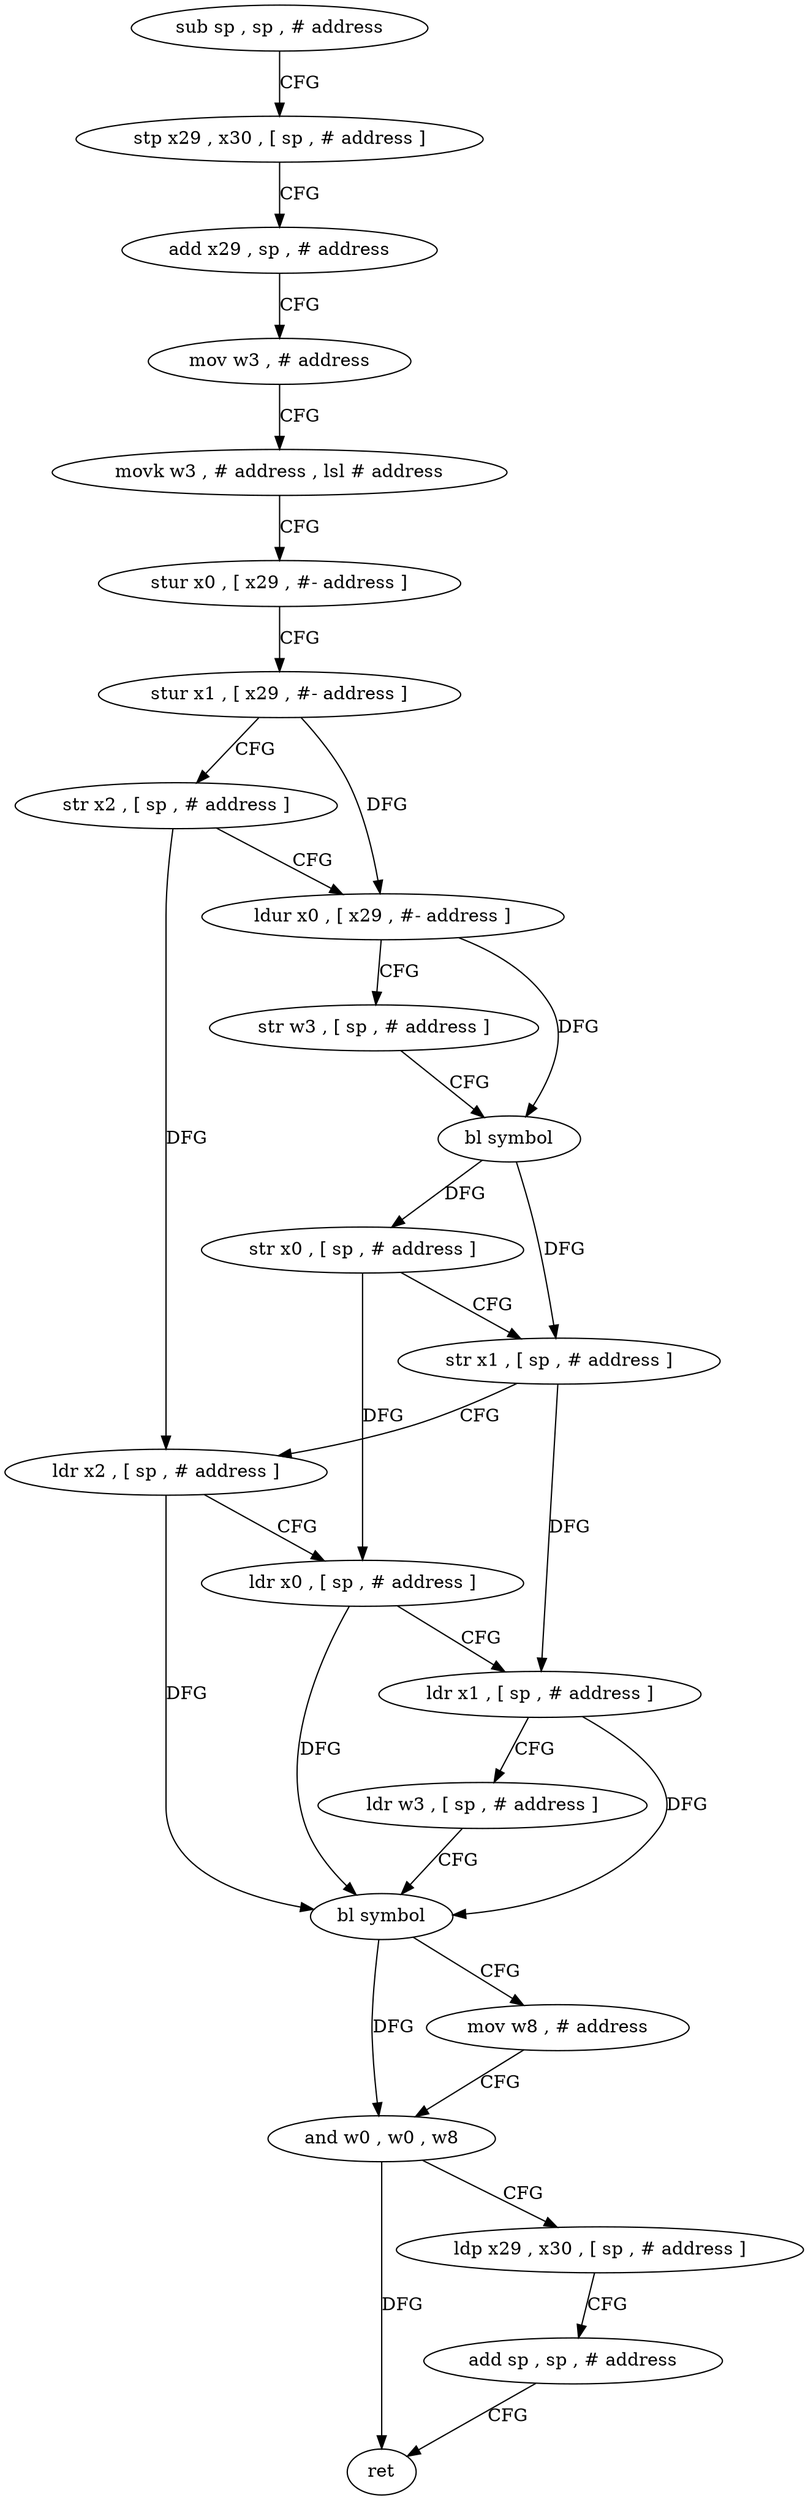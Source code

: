 digraph "func" {
"4215148" [label = "sub sp , sp , # address" ]
"4215152" [label = "stp x29 , x30 , [ sp , # address ]" ]
"4215156" [label = "add x29 , sp , # address" ]
"4215160" [label = "mov w3 , # address" ]
"4215164" [label = "movk w3 , # address , lsl # address" ]
"4215168" [label = "stur x0 , [ x29 , #- address ]" ]
"4215172" [label = "stur x1 , [ x29 , #- address ]" ]
"4215176" [label = "str x2 , [ sp , # address ]" ]
"4215180" [label = "ldur x0 , [ x29 , #- address ]" ]
"4215184" [label = "str w3 , [ sp , # address ]" ]
"4215188" [label = "bl symbol" ]
"4215192" [label = "str x0 , [ sp , # address ]" ]
"4215196" [label = "str x1 , [ sp , # address ]" ]
"4215200" [label = "ldr x2 , [ sp , # address ]" ]
"4215204" [label = "ldr x0 , [ sp , # address ]" ]
"4215208" [label = "ldr x1 , [ sp , # address ]" ]
"4215212" [label = "ldr w3 , [ sp , # address ]" ]
"4215216" [label = "bl symbol" ]
"4215220" [label = "mov w8 , # address" ]
"4215224" [label = "and w0 , w0 , w8" ]
"4215228" [label = "ldp x29 , x30 , [ sp , # address ]" ]
"4215232" [label = "add sp , sp , # address" ]
"4215236" [label = "ret" ]
"4215148" -> "4215152" [ label = "CFG" ]
"4215152" -> "4215156" [ label = "CFG" ]
"4215156" -> "4215160" [ label = "CFG" ]
"4215160" -> "4215164" [ label = "CFG" ]
"4215164" -> "4215168" [ label = "CFG" ]
"4215168" -> "4215172" [ label = "CFG" ]
"4215172" -> "4215176" [ label = "CFG" ]
"4215172" -> "4215180" [ label = "DFG" ]
"4215176" -> "4215180" [ label = "CFG" ]
"4215176" -> "4215200" [ label = "DFG" ]
"4215180" -> "4215184" [ label = "CFG" ]
"4215180" -> "4215188" [ label = "DFG" ]
"4215184" -> "4215188" [ label = "CFG" ]
"4215188" -> "4215192" [ label = "DFG" ]
"4215188" -> "4215196" [ label = "DFG" ]
"4215192" -> "4215196" [ label = "CFG" ]
"4215192" -> "4215204" [ label = "DFG" ]
"4215196" -> "4215200" [ label = "CFG" ]
"4215196" -> "4215208" [ label = "DFG" ]
"4215200" -> "4215204" [ label = "CFG" ]
"4215200" -> "4215216" [ label = "DFG" ]
"4215204" -> "4215208" [ label = "CFG" ]
"4215204" -> "4215216" [ label = "DFG" ]
"4215208" -> "4215212" [ label = "CFG" ]
"4215208" -> "4215216" [ label = "DFG" ]
"4215212" -> "4215216" [ label = "CFG" ]
"4215216" -> "4215220" [ label = "CFG" ]
"4215216" -> "4215224" [ label = "DFG" ]
"4215220" -> "4215224" [ label = "CFG" ]
"4215224" -> "4215228" [ label = "CFG" ]
"4215224" -> "4215236" [ label = "DFG" ]
"4215228" -> "4215232" [ label = "CFG" ]
"4215232" -> "4215236" [ label = "CFG" ]
}
